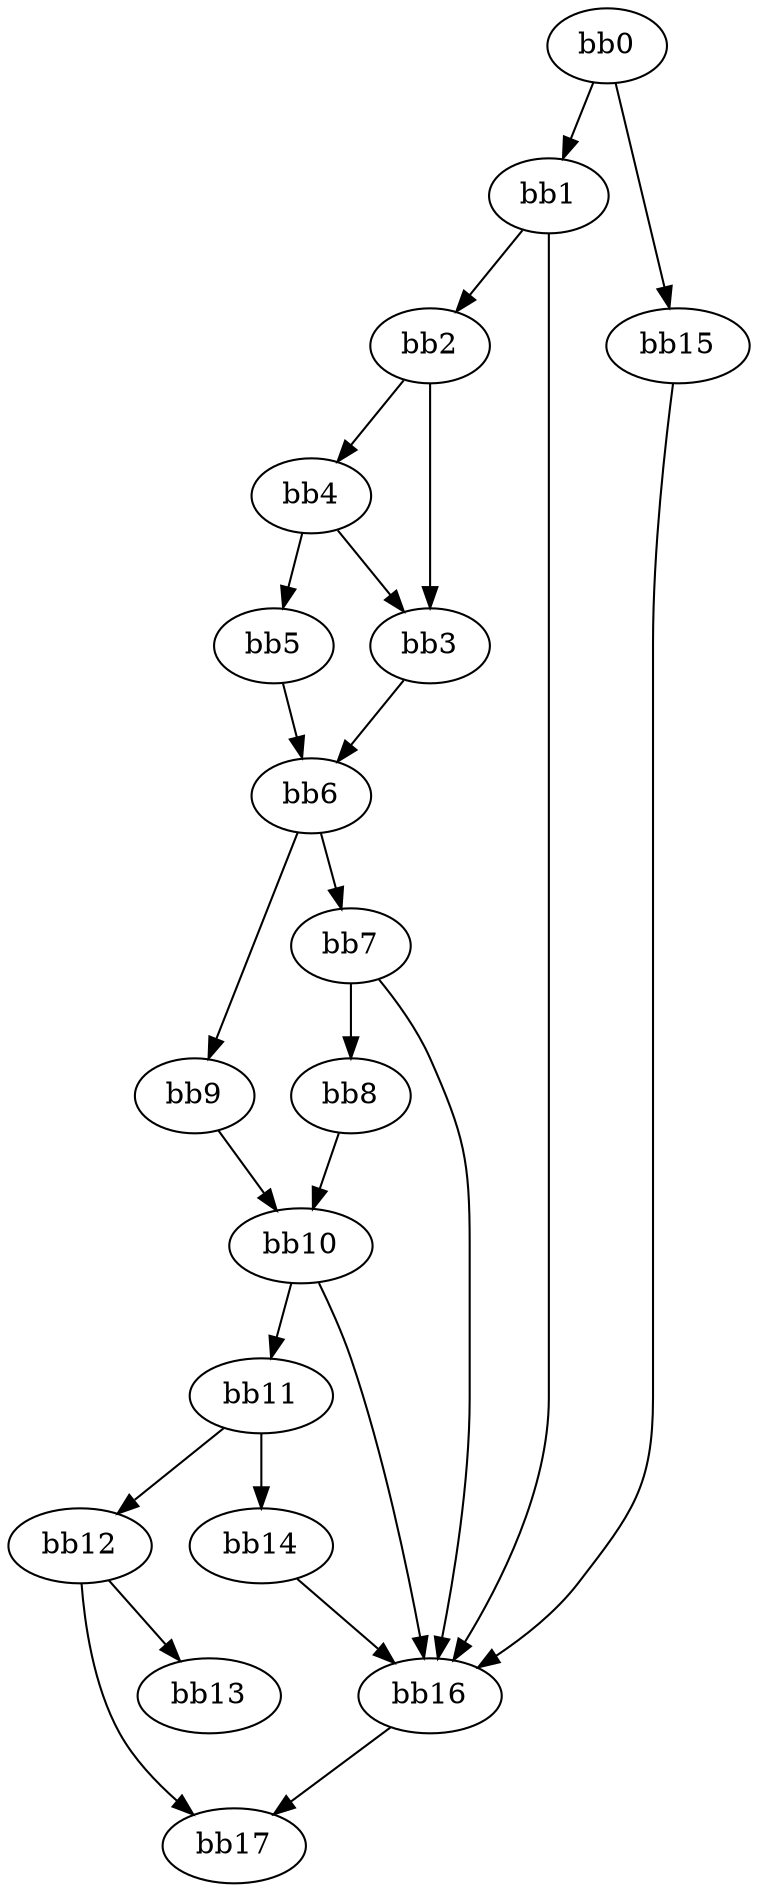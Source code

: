 digraph {
    0 [ label = "bb0\l" ]
    1 [ label = "bb1\l" ]
    2 [ label = "bb2\l" ]
    3 [ label = "bb3\l" ]
    4 [ label = "bb4\l" ]
    5 [ label = "bb5\l" ]
    6 [ label = "bb6\l" ]
    7 [ label = "bb7\l" ]
    8 [ label = "bb8\l" ]
    9 [ label = "bb9\l" ]
    10 [ label = "bb10\l" ]
    11 [ label = "bb11\l" ]
    12 [ label = "bb12\l" ]
    13 [ label = "bb13\l" ]
    14 [ label = "bb14\l" ]
    15 [ label = "bb15\l" ]
    16 [ label = "bb16\l" ]
    17 [ label = "bb17\l" ]
    0 -> 1 [ ]
    0 -> 15 [ ]
    1 -> 2 [ ]
    1 -> 16 [ ]
    2 -> 3 [ ]
    2 -> 4 [ ]
    3 -> 6 [ ]
    4 -> 3 [ ]
    4 -> 5 [ ]
    5 -> 6 [ ]
    6 -> 7 [ ]
    6 -> 9 [ ]
    7 -> 8 [ ]
    7 -> 16 [ ]
    8 -> 10 [ ]
    9 -> 10 [ ]
    10 -> 11 [ ]
    10 -> 16 [ ]
    11 -> 12 [ ]
    11 -> 14 [ ]
    12 -> 13 [ ]
    12 -> 17 [ ]
    14 -> 16 [ ]
    15 -> 16 [ ]
    16 -> 17 [ ]
}

